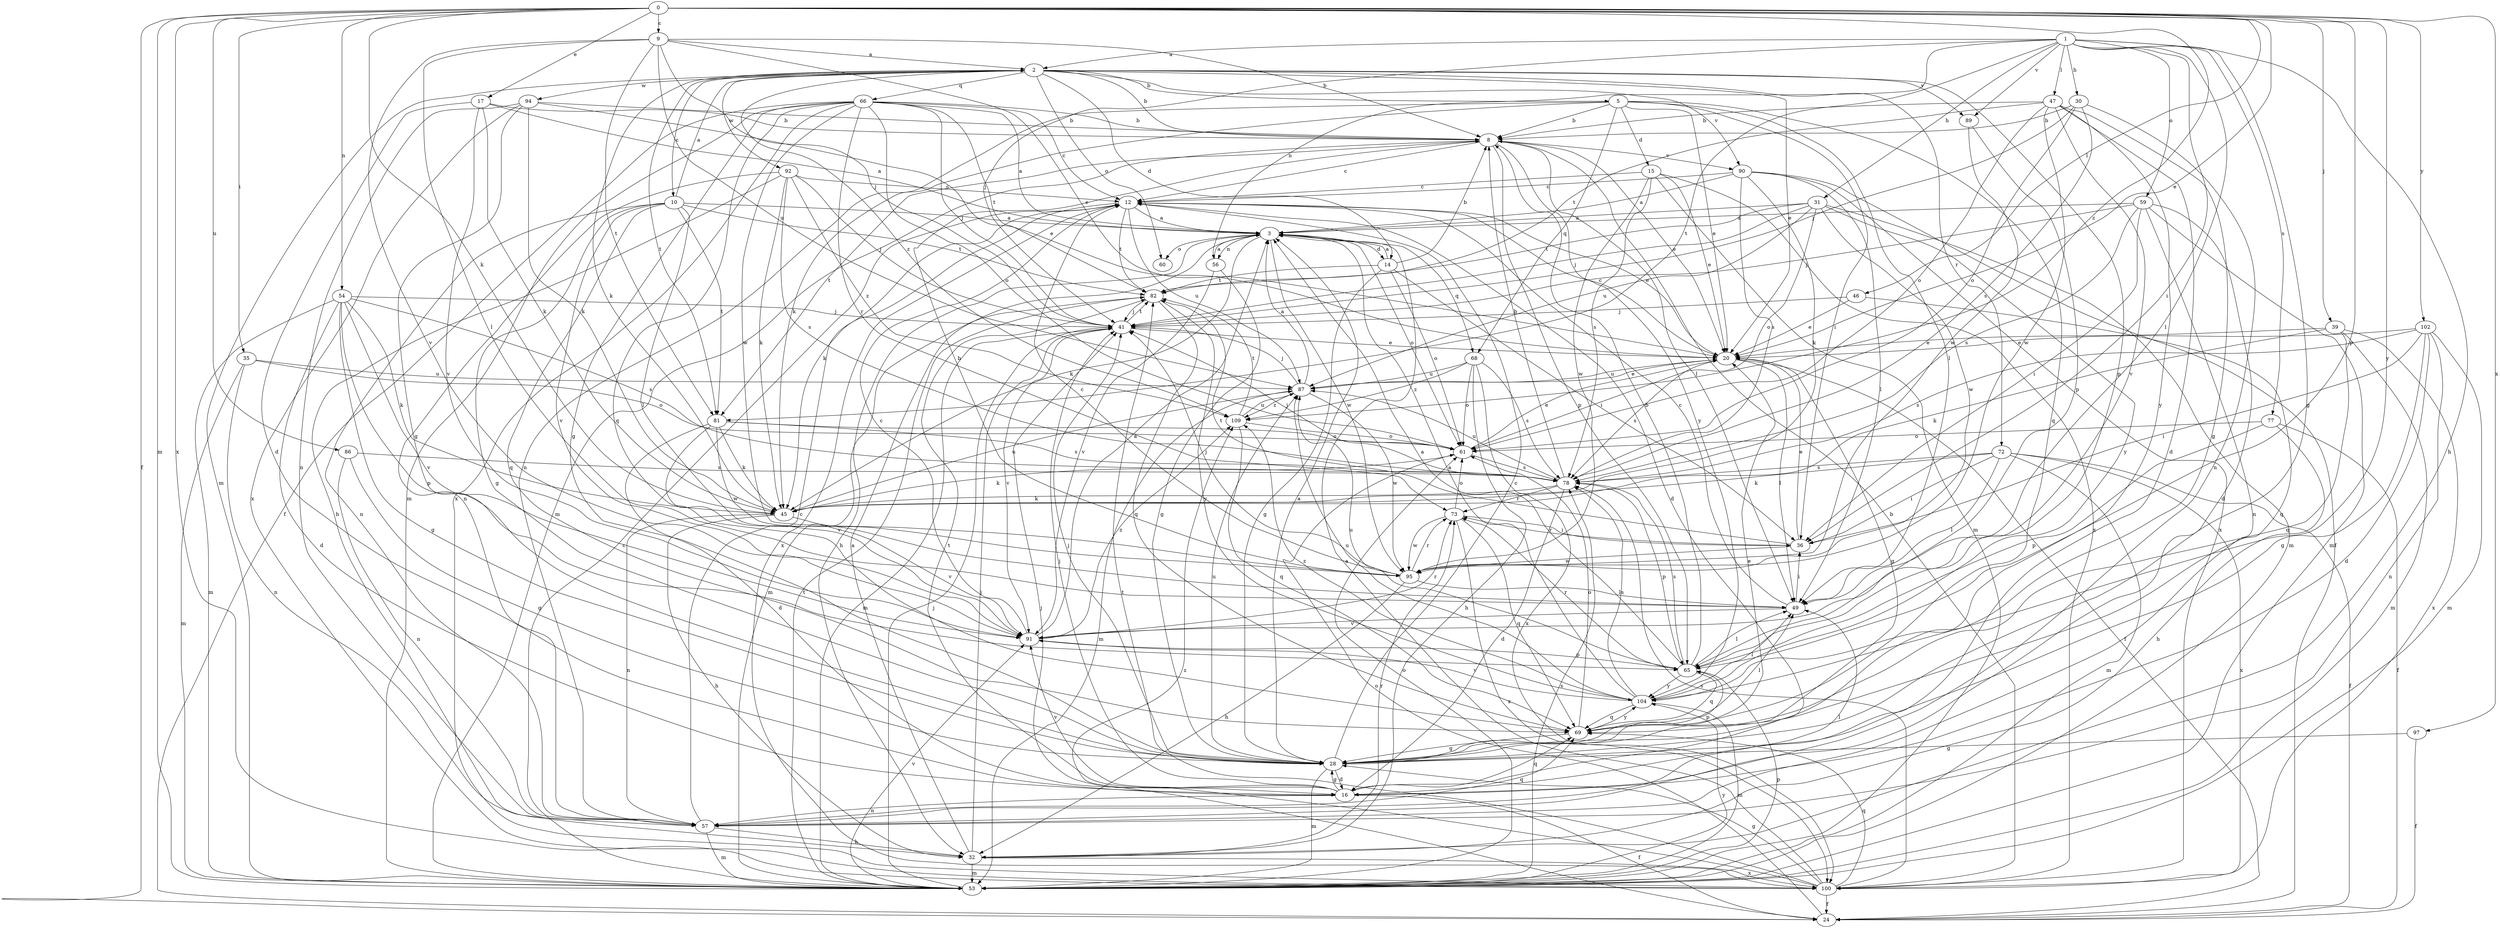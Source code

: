 strict digraph  {
0;
1;
2;
3;
5;
8;
9;
10;
12;
14;
15;
16;
17;
20;
24;
28;
30;
31;
32;
35;
36;
39;
41;
45;
46;
47;
49;
53;
54;
56;
57;
59;
60;
61;
65;
66;
68;
69;
72;
73;
77;
78;
81;
82;
86;
87;
89;
90;
91;
92;
94;
95;
97;
100;
102;
104;
109;
0 -> 9  [label=c];
0 -> 17  [label=e];
0 -> 20  [label=e];
0 -> 24  [label=f];
0 -> 35  [label=i];
0 -> 39  [label=j];
0 -> 45  [label=k];
0 -> 46  [label=l];
0 -> 53  [label=m];
0 -> 54  [label=n];
0 -> 65  [label=p];
0 -> 86  [label=u];
0 -> 97  [label=x];
0 -> 100  [label=x];
0 -> 102  [label=y];
0 -> 104  [label=y];
0 -> 109  [label=z];
1 -> 2  [label=a];
1 -> 28  [label=g];
1 -> 30  [label=h];
1 -> 31  [label=h];
1 -> 32  [label=h];
1 -> 36  [label=i];
1 -> 41  [label=j];
1 -> 47  [label=l];
1 -> 49  [label=l];
1 -> 56  [label=n];
1 -> 59  [label=o];
1 -> 77  [label=s];
1 -> 81  [label=t];
1 -> 89  [label=v];
2 -> 5  [label=b];
2 -> 8  [label=b];
2 -> 10  [label=c];
2 -> 14  [label=d];
2 -> 20  [label=e];
2 -> 45  [label=k];
2 -> 53  [label=m];
2 -> 60  [label=o];
2 -> 65  [label=p];
2 -> 66  [label=q];
2 -> 72  [label=r];
2 -> 81  [label=t];
2 -> 89  [label=v];
2 -> 90  [label=v];
2 -> 92  [label=w];
2 -> 94  [label=w];
2 -> 109  [label=z];
3 -> 14  [label=d];
3 -> 32  [label=h];
3 -> 45  [label=k];
3 -> 56  [label=n];
3 -> 60  [label=o];
3 -> 61  [label=o];
3 -> 68  [label=q];
3 -> 95  [label=w];
5 -> 8  [label=b];
5 -> 15  [label=d];
5 -> 20  [label=e];
5 -> 36  [label=i];
5 -> 45  [label=k];
5 -> 49  [label=l];
5 -> 57  [label=n];
5 -> 68  [label=q];
5 -> 69  [label=q];
8 -> 12  [label=c];
8 -> 20  [label=e];
8 -> 49  [label=l];
8 -> 53  [label=m];
8 -> 65  [label=p];
8 -> 81  [label=t];
8 -> 90  [label=v];
8 -> 104  [label=y];
9 -> 2  [label=a];
9 -> 8  [label=b];
9 -> 20  [label=e];
9 -> 41  [label=j];
9 -> 49  [label=l];
9 -> 81  [label=t];
9 -> 87  [label=u];
9 -> 91  [label=v];
10 -> 2  [label=a];
10 -> 3  [label=a];
10 -> 28  [label=g];
10 -> 49  [label=l];
10 -> 57  [label=n];
10 -> 69  [label=q];
10 -> 81  [label=t];
10 -> 82  [label=t];
10 -> 91  [label=v];
12 -> 3  [label=a];
12 -> 16  [label=d];
12 -> 20  [label=e];
12 -> 45  [label=k];
12 -> 82  [label=t];
12 -> 87  [label=u];
12 -> 100  [label=x];
14 -> 3  [label=a];
14 -> 8  [label=b];
14 -> 28  [label=g];
14 -> 36  [label=i];
14 -> 61  [label=o];
14 -> 82  [label=t];
15 -> 12  [label=c];
15 -> 20  [label=e];
15 -> 53  [label=m];
15 -> 78  [label=s];
15 -> 95  [label=w];
15 -> 100  [label=x];
16 -> 24  [label=f];
16 -> 28  [label=g];
16 -> 41  [label=j];
16 -> 57  [label=n];
16 -> 69  [label=q];
16 -> 82  [label=t];
16 -> 91  [label=v];
17 -> 3  [label=a];
17 -> 8  [label=b];
17 -> 16  [label=d];
17 -> 45  [label=k];
17 -> 91  [label=v];
20 -> 12  [label=c];
20 -> 24  [label=f];
20 -> 28  [label=g];
20 -> 49  [label=l];
20 -> 78  [label=s];
20 -> 87  [label=u];
24 -> 61  [label=o];
24 -> 109  [label=z];
28 -> 3  [label=a];
28 -> 12  [label=c];
28 -> 16  [label=d];
28 -> 20  [label=e];
28 -> 41  [label=j];
28 -> 53  [label=m];
28 -> 65  [label=p];
28 -> 87  [label=u];
30 -> 8  [label=b];
30 -> 41  [label=j];
30 -> 57  [label=n];
30 -> 61  [label=o];
30 -> 78  [label=s];
31 -> 3  [label=a];
31 -> 41  [label=j];
31 -> 53  [label=m];
31 -> 61  [label=o];
31 -> 82  [label=t];
31 -> 87  [label=u];
31 -> 95  [label=w];
31 -> 104  [label=y];
32 -> 3  [label=a];
32 -> 41  [label=j];
32 -> 53  [label=m];
32 -> 73  [label=r];
32 -> 100  [label=x];
35 -> 53  [label=m];
35 -> 57  [label=n];
35 -> 61  [label=o];
35 -> 87  [label=u];
36 -> 20  [label=e];
36 -> 73  [label=r];
36 -> 82  [label=t];
36 -> 95  [label=w];
39 -> 20  [label=e];
39 -> 45  [label=k];
39 -> 53  [label=m];
39 -> 69  [label=q];
39 -> 100  [label=x];
41 -> 20  [label=e];
41 -> 53  [label=m];
41 -> 82  [label=t];
41 -> 91  [label=v];
45 -> 32  [label=h];
45 -> 57  [label=n];
45 -> 87  [label=u];
45 -> 91  [label=v];
46 -> 20  [label=e];
46 -> 41  [label=j];
46 -> 69  [label=q];
47 -> 8  [label=b];
47 -> 16  [label=d];
47 -> 28  [label=g];
47 -> 61  [label=o];
47 -> 82  [label=t];
47 -> 91  [label=v];
47 -> 95  [label=w];
47 -> 104  [label=y];
49 -> 12  [label=c];
49 -> 36  [label=i];
49 -> 91  [label=v];
53 -> 12  [label=c];
53 -> 41  [label=j];
53 -> 61  [label=o];
53 -> 65  [label=p];
53 -> 78  [label=s];
53 -> 82  [label=t];
53 -> 91  [label=v];
53 -> 104  [label=y];
54 -> 16  [label=d];
54 -> 28  [label=g];
54 -> 41  [label=j];
54 -> 45  [label=k];
54 -> 53  [label=m];
54 -> 65  [label=p];
54 -> 78  [label=s];
54 -> 91  [label=v];
56 -> 3  [label=a];
56 -> 28  [label=g];
56 -> 91  [label=v];
57 -> 12  [label=c];
57 -> 32  [label=h];
57 -> 49  [label=l];
57 -> 53  [label=m];
57 -> 69  [label=q];
59 -> 3  [label=a];
59 -> 16  [label=d];
59 -> 36  [label=i];
59 -> 41  [label=j];
59 -> 53  [label=m];
59 -> 57  [label=n];
59 -> 78  [label=s];
61 -> 20  [label=e];
61 -> 45  [label=k];
61 -> 78  [label=s];
65 -> 3  [label=a];
65 -> 8  [label=b];
65 -> 49  [label=l];
65 -> 69  [label=q];
65 -> 73  [label=r];
65 -> 78  [label=s];
65 -> 87  [label=u];
65 -> 104  [label=y];
66 -> 3  [label=a];
66 -> 8  [label=b];
66 -> 12  [label=c];
66 -> 24  [label=f];
66 -> 28  [label=g];
66 -> 41  [label=j];
66 -> 53  [label=m];
66 -> 61  [label=o];
66 -> 69  [label=q];
66 -> 73  [label=r];
66 -> 82  [label=t];
66 -> 95  [label=w];
66 -> 100  [label=x];
68 -> 32  [label=h];
68 -> 61  [label=o];
68 -> 78  [label=s];
68 -> 87  [label=u];
68 -> 100  [label=x];
68 -> 109  [label=z];
69 -> 28  [label=g];
69 -> 49  [label=l];
69 -> 61  [label=o];
69 -> 104  [label=y];
72 -> 24  [label=f];
72 -> 36  [label=i];
72 -> 45  [label=k];
72 -> 49  [label=l];
72 -> 53  [label=m];
72 -> 78  [label=s];
72 -> 100  [label=x];
73 -> 36  [label=i];
73 -> 61  [label=o];
73 -> 69  [label=q];
73 -> 95  [label=w];
73 -> 100  [label=x];
77 -> 24  [label=f];
77 -> 32  [label=h];
77 -> 61  [label=o];
77 -> 65  [label=p];
78 -> 8  [label=b];
78 -> 16  [label=d];
78 -> 41  [label=j];
78 -> 45  [label=k];
78 -> 65  [label=p];
78 -> 73  [label=r];
78 -> 87  [label=u];
81 -> 16  [label=d];
81 -> 45  [label=k];
81 -> 61  [label=o];
81 -> 78  [label=s];
81 -> 91  [label=v];
81 -> 95  [label=w];
82 -> 41  [label=j];
82 -> 53  [label=m];
82 -> 69  [label=q];
82 -> 104  [label=y];
86 -> 28  [label=g];
86 -> 57  [label=n];
86 -> 78  [label=s];
87 -> 3  [label=a];
87 -> 20  [label=e];
87 -> 41  [label=j];
87 -> 53  [label=m];
87 -> 95  [label=w];
87 -> 109  [label=z];
89 -> 65  [label=p];
89 -> 95  [label=w];
90 -> 3  [label=a];
90 -> 12  [label=c];
90 -> 24  [label=f];
90 -> 45  [label=k];
90 -> 49  [label=l];
90 -> 78  [label=s];
90 -> 100  [label=x];
91 -> 3  [label=a];
91 -> 12  [label=c];
91 -> 65  [label=p];
91 -> 73  [label=r];
91 -> 109  [label=z];
92 -> 12  [label=c];
92 -> 32  [label=h];
92 -> 41  [label=j];
92 -> 45  [label=k];
92 -> 57  [label=n];
92 -> 78  [label=s];
92 -> 109  [label=z];
94 -> 8  [label=b];
94 -> 20  [label=e];
94 -> 28  [label=g];
94 -> 45  [label=k];
94 -> 57  [label=n];
94 -> 100  [label=x];
95 -> 8  [label=b];
95 -> 12  [label=c];
95 -> 32  [label=h];
95 -> 41  [label=j];
95 -> 49  [label=l];
95 -> 73  [label=r];
97 -> 24  [label=f];
97 -> 28  [label=g];
100 -> 3  [label=a];
100 -> 8  [label=b];
100 -> 24  [label=f];
100 -> 28  [label=g];
100 -> 41  [label=j];
100 -> 69  [label=q];
100 -> 78  [label=s];
100 -> 82  [label=t];
102 -> 16  [label=d];
102 -> 20  [label=e];
102 -> 28  [label=g];
102 -> 36  [label=i];
102 -> 53  [label=m];
102 -> 57  [label=n];
102 -> 78  [label=s];
104 -> 3  [label=a];
104 -> 49  [label=l];
104 -> 53  [label=m];
104 -> 69  [label=q];
104 -> 78  [label=s];
104 -> 87  [label=u];
104 -> 91  [label=v];
104 -> 109  [label=z];
109 -> 61  [label=o];
109 -> 69  [label=q];
109 -> 82  [label=t];
109 -> 87  [label=u];
}

